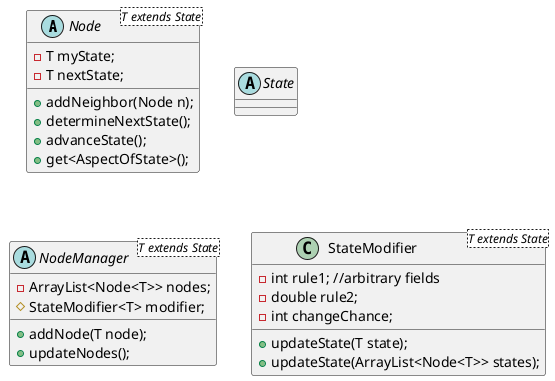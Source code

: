 @startuml
abstract class Node<T extends State> {
	- T myState;
	- T nextState;

	+addNeighbor(Node n);
	+determineNextState();
	+advanceState();
	+get<AspectOfState>();
}


abstract class State {
}

abstract class NodeManager<T extends State> {
	-ArrayList<Node<T>> nodes;
	#StateModifier<T> modifier;

	+addNode(T node);
	+updateNodes();
}

class StateModifier<T extends State> {
	-int rule1; //arbitrary fields
	-double rule2; 
	-int changeChance; 

	+updateState(T state);
	+updateState(ArrayList<Node<T>> states);
}

@enduml
